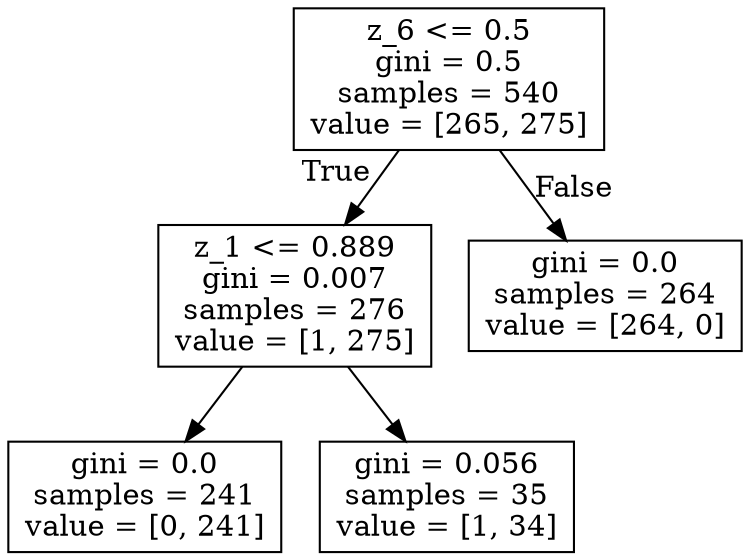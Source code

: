 digraph Tree {
node [shape=box] ;
0 [label="z_6 <= 0.5\ngini = 0.5\nsamples = 540\nvalue = [265, 275]"] ;
1 [label="z_1 <= 0.889\ngini = 0.007\nsamples = 276\nvalue = [1, 275]"] ;
0 -> 1 [labeldistance=2.5, labelangle=45, headlabel="True"] ;
3 [label="gini = 0.0\nsamples = 241\nvalue = [0, 241]"] ;
1 -> 3 ;
4 [label="gini = 0.056\nsamples = 35\nvalue = [1, 34]"] ;
1 -> 4 ;
2 [label="gini = 0.0\nsamples = 264\nvalue = [264, 0]"] ;
0 -> 2 [labeldistance=2.5, labelangle=-45, headlabel="False"] ;
}